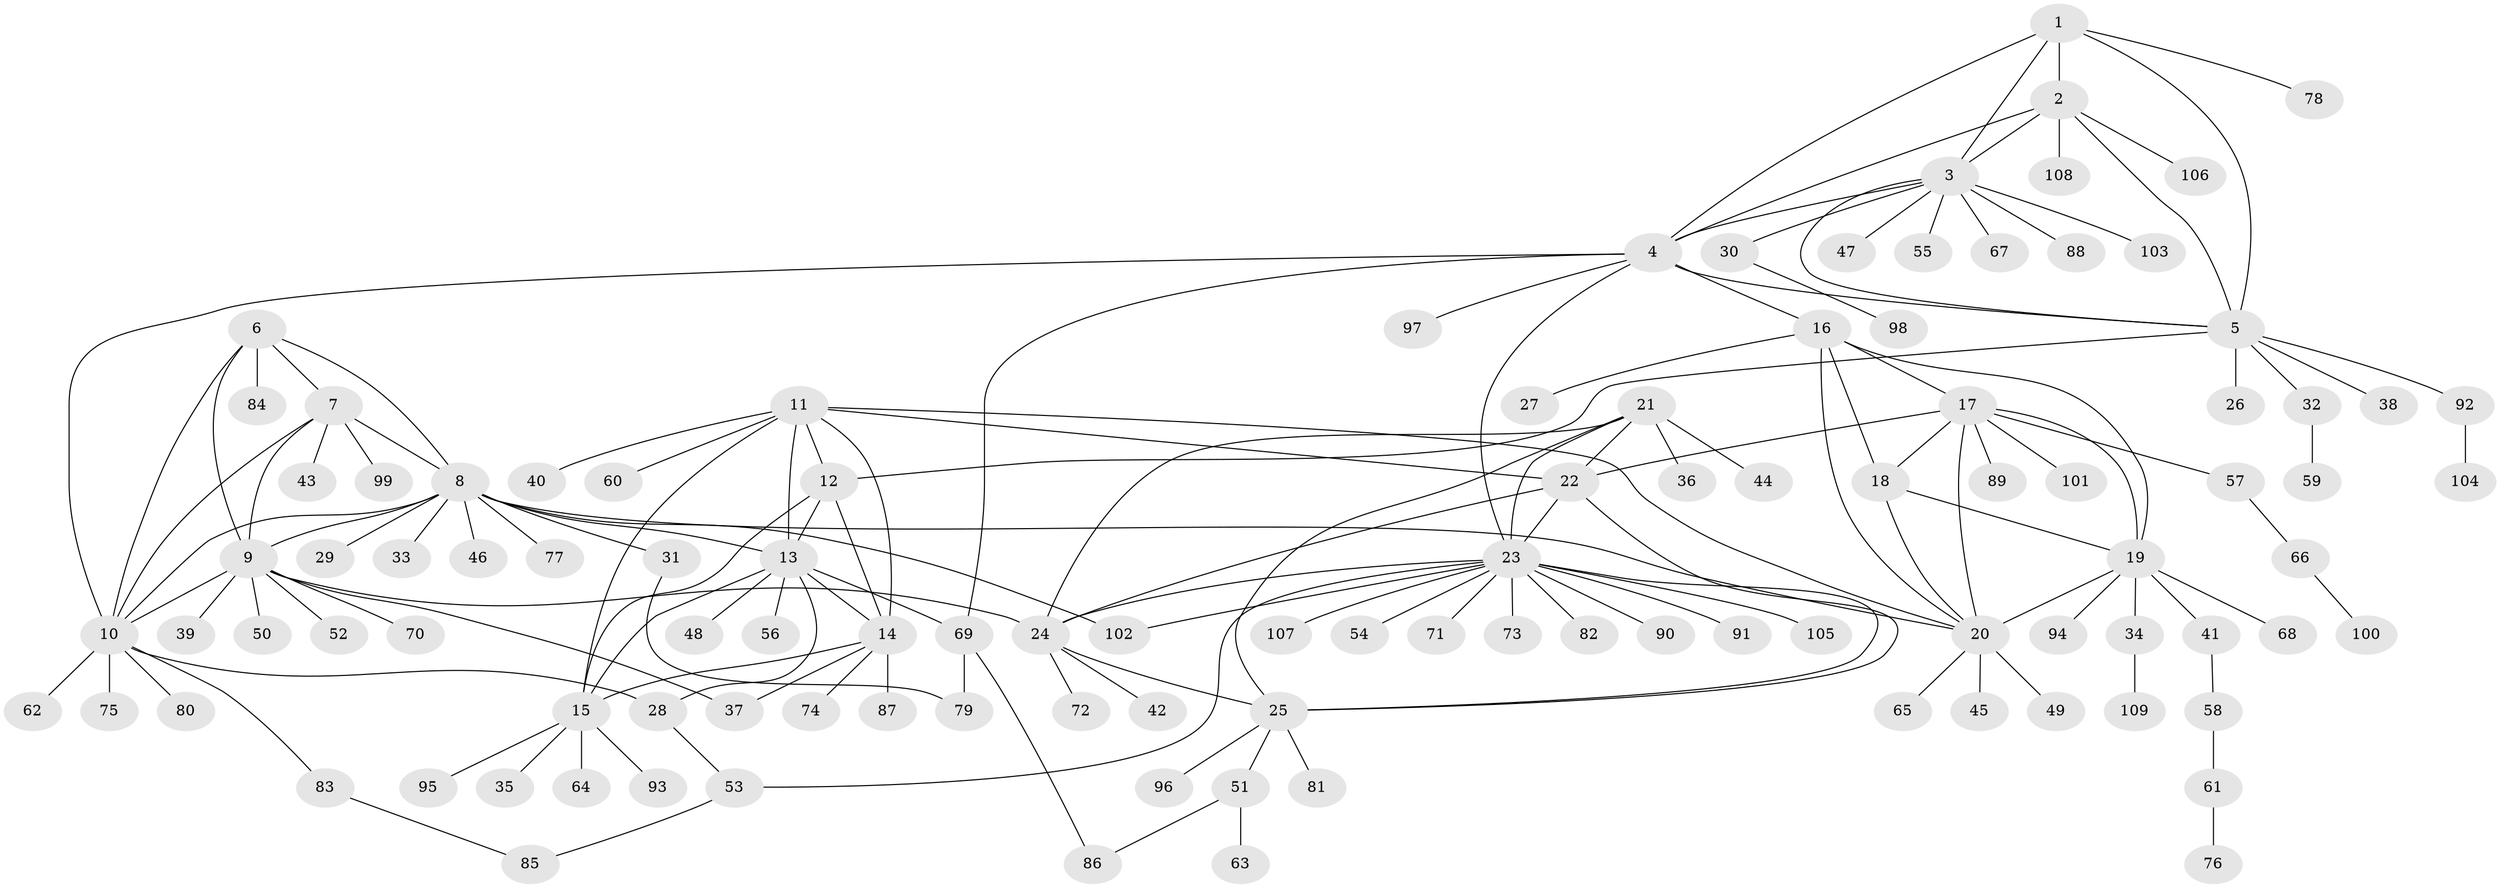 // Generated by graph-tools (version 1.1) at 2025/26/03/09/25 03:26:41]
// undirected, 109 vertices, 152 edges
graph export_dot {
graph [start="1"]
  node [color=gray90,style=filled];
  1;
  2;
  3;
  4;
  5;
  6;
  7;
  8;
  9;
  10;
  11;
  12;
  13;
  14;
  15;
  16;
  17;
  18;
  19;
  20;
  21;
  22;
  23;
  24;
  25;
  26;
  27;
  28;
  29;
  30;
  31;
  32;
  33;
  34;
  35;
  36;
  37;
  38;
  39;
  40;
  41;
  42;
  43;
  44;
  45;
  46;
  47;
  48;
  49;
  50;
  51;
  52;
  53;
  54;
  55;
  56;
  57;
  58;
  59;
  60;
  61;
  62;
  63;
  64;
  65;
  66;
  67;
  68;
  69;
  70;
  71;
  72;
  73;
  74;
  75;
  76;
  77;
  78;
  79;
  80;
  81;
  82;
  83;
  84;
  85;
  86;
  87;
  88;
  89;
  90;
  91;
  92;
  93;
  94;
  95;
  96;
  97;
  98;
  99;
  100;
  101;
  102;
  103;
  104;
  105;
  106;
  107;
  108;
  109;
  1 -- 2;
  1 -- 3;
  1 -- 4;
  1 -- 5;
  1 -- 78;
  2 -- 3;
  2 -- 4;
  2 -- 5;
  2 -- 106;
  2 -- 108;
  3 -- 4;
  3 -- 5;
  3 -- 30;
  3 -- 47;
  3 -- 55;
  3 -- 67;
  3 -- 88;
  3 -- 103;
  4 -- 5;
  4 -- 10;
  4 -- 16;
  4 -- 23;
  4 -- 69;
  4 -- 97;
  5 -- 12;
  5 -- 26;
  5 -- 32;
  5 -- 38;
  5 -- 92;
  6 -- 7;
  6 -- 8;
  6 -- 9;
  6 -- 10;
  6 -- 84;
  7 -- 8;
  7 -- 9;
  7 -- 10;
  7 -- 43;
  7 -- 99;
  8 -- 9;
  8 -- 10;
  8 -- 13;
  8 -- 20;
  8 -- 29;
  8 -- 31;
  8 -- 33;
  8 -- 46;
  8 -- 77;
  8 -- 102;
  9 -- 10;
  9 -- 24;
  9 -- 37;
  9 -- 39;
  9 -- 50;
  9 -- 52;
  9 -- 70;
  10 -- 28;
  10 -- 62;
  10 -- 75;
  10 -- 80;
  10 -- 83;
  11 -- 12;
  11 -- 13;
  11 -- 14;
  11 -- 15;
  11 -- 20;
  11 -- 22;
  11 -- 40;
  11 -- 60;
  12 -- 13;
  12 -- 14;
  12 -- 15;
  13 -- 14;
  13 -- 15;
  13 -- 28;
  13 -- 48;
  13 -- 56;
  13 -- 69;
  14 -- 15;
  14 -- 37;
  14 -- 74;
  14 -- 87;
  15 -- 35;
  15 -- 64;
  15 -- 93;
  15 -- 95;
  16 -- 17;
  16 -- 18;
  16 -- 19;
  16 -- 20;
  16 -- 27;
  17 -- 18;
  17 -- 19;
  17 -- 20;
  17 -- 22;
  17 -- 57;
  17 -- 89;
  17 -- 101;
  18 -- 19;
  18 -- 20;
  19 -- 20;
  19 -- 34;
  19 -- 41;
  19 -- 68;
  19 -- 94;
  20 -- 45;
  20 -- 49;
  20 -- 65;
  21 -- 22;
  21 -- 23;
  21 -- 24;
  21 -- 25;
  21 -- 36;
  21 -- 44;
  22 -- 23;
  22 -- 24;
  22 -- 25;
  23 -- 24;
  23 -- 25;
  23 -- 53;
  23 -- 54;
  23 -- 71;
  23 -- 73;
  23 -- 82;
  23 -- 90;
  23 -- 91;
  23 -- 102;
  23 -- 105;
  23 -- 107;
  24 -- 25;
  24 -- 42;
  24 -- 72;
  25 -- 51;
  25 -- 81;
  25 -- 96;
  28 -- 53;
  30 -- 98;
  31 -- 79;
  32 -- 59;
  34 -- 109;
  41 -- 58;
  51 -- 63;
  51 -- 86;
  53 -- 85;
  57 -- 66;
  58 -- 61;
  61 -- 76;
  66 -- 100;
  69 -- 79;
  69 -- 86;
  83 -- 85;
  92 -- 104;
}
